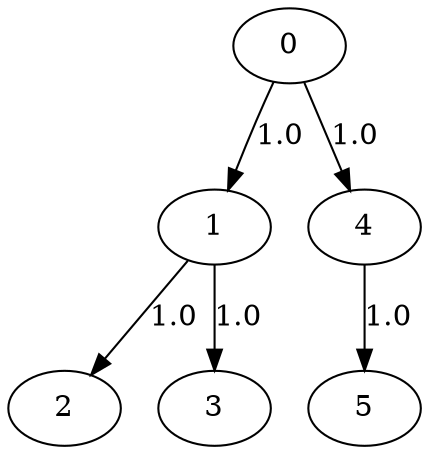 digraph G {0 -> 1 [label="1.0"];1 -> 2 [label="1.0"];1 -> 3 [label="1.0"];0 -> 4 [label="1.0"];4 -> 5 [label="1.0"];}